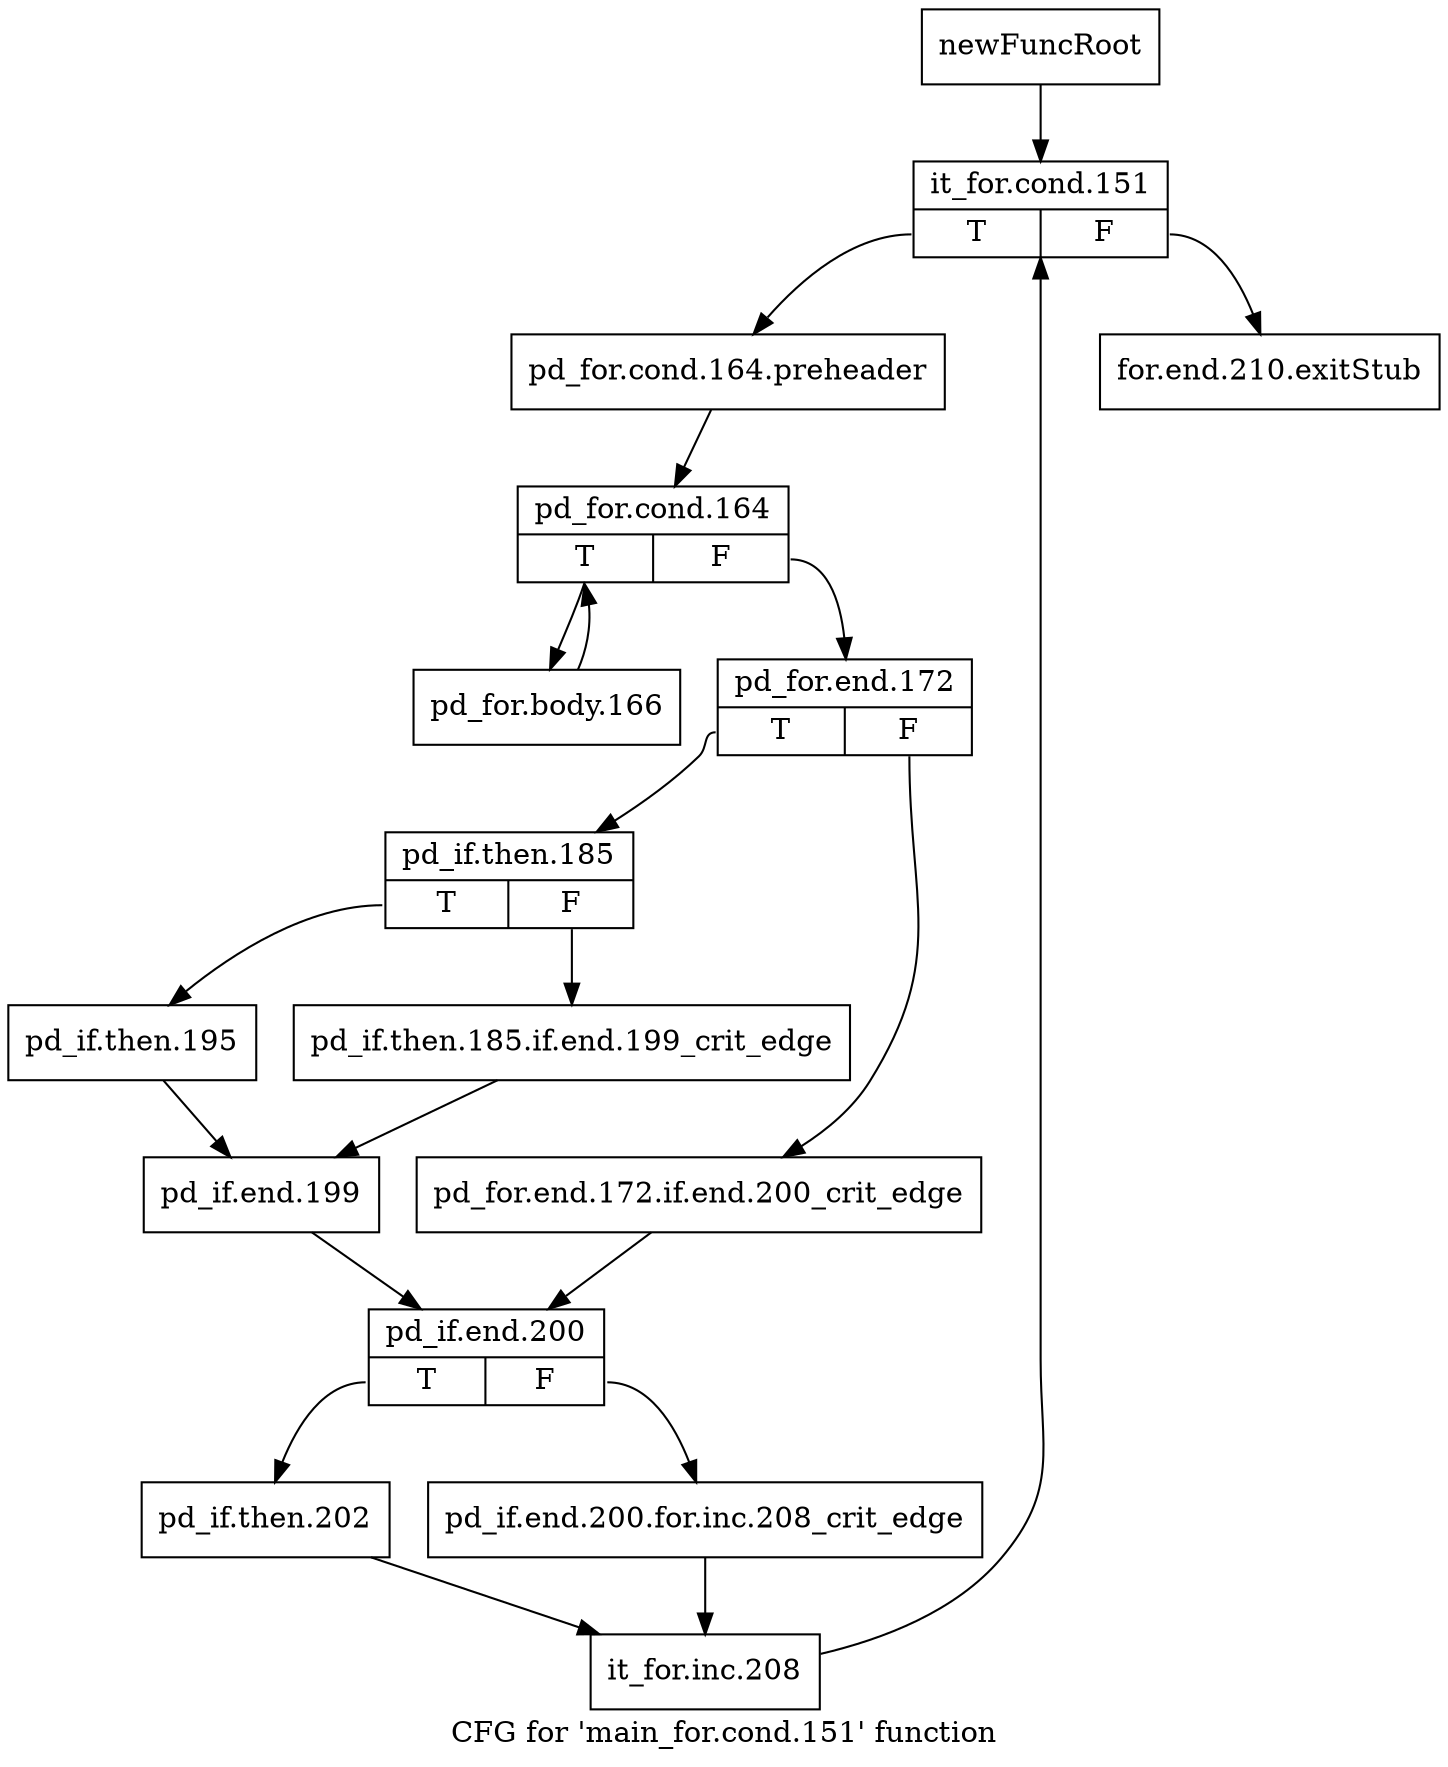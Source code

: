 digraph "CFG for 'main_for.cond.151' function" {
	label="CFG for 'main_for.cond.151' function";

	Node0x248a1f0 [shape=record,label="{newFuncRoot}"];
	Node0x248a1f0 -> Node0x248a290;
	Node0x248a240 [shape=record,label="{for.end.210.exitStub}"];
	Node0x248a290 [shape=record,label="{it_for.cond.151|{<s0>T|<s1>F}}"];
	Node0x248a290:s0 -> Node0x248a2e0;
	Node0x248a290:s1 -> Node0x248a240;
	Node0x248a2e0 [shape=record,label="{pd_for.cond.164.preheader}"];
	Node0x248a2e0 -> Node0x248a330;
	Node0x248a330 [shape=record,label="{pd_for.cond.164|{<s0>T|<s1>F}}"];
	Node0x248a330:s0 -> Node0x248a6a0;
	Node0x248a330:s1 -> Node0x248a380;
	Node0x248a380 [shape=record,label="{pd_for.end.172|{<s0>T|<s1>F}}"];
	Node0x248a380:s0 -> Node0x248a420;
	Node0x248a380:s1 -> Node0x248a3d0;
	Node0x248a3d0 [shape=record,label="{pd_for.end.172.if.end.200_crit_edge}"];
	Node0x248a3d0 -> Node0x248a560;
	Node0x248a420 [shape=record,label="{pd_if.then.185|{<s0>T|<s1>F}}"];
	Node0x248a420:s0 -> Node0x248a4c0;
	Node0x248a420:s1 -> Node0x248a470;
	Node0x248a470 [shape=record,label="{pd_if.then.185.if.end.199_crit_edge}"];
	Node0x248a470 -> Node0x248a510;
	Node0x248a4c0 [shape=record,label="{pd_if.then.195}"];
	Node0x248a4c0 -> Node0x248a510;
	Node0x248a510 [shape=record,label="{pd_if.end.199}"];
	Node0x248a510 -> Node0x248a560;
	Node0x248a560 [shape=record,label="{pd_if.end.200|{<s0>T|<s1>F}}"];
	Node0x248a560:s0 -> Node0x248a600;
	Node0x248a560:s1 -> Node0x248a5b0;
	Node0x248a5b0 [shape=record,label="{pd_if.end.200.for.inc.208_crit_edge}"];
	Node0x248a5b0 -> Node0x248a650;
	Node0x248a600 [shape=record,label="{pd_if.then.202}"];
	Node0x248a600 -> Node0x248a650;
	Node0x248a650 [shape=record,label="{it_for.inc.208}"];
	Node0x248a650 -> Node0x248a290;
	Node0x248a6a0 [shape=record,label="{pd_for.body.166}"];
	Node0x248a6a0 -> Node0x248a330;
}
